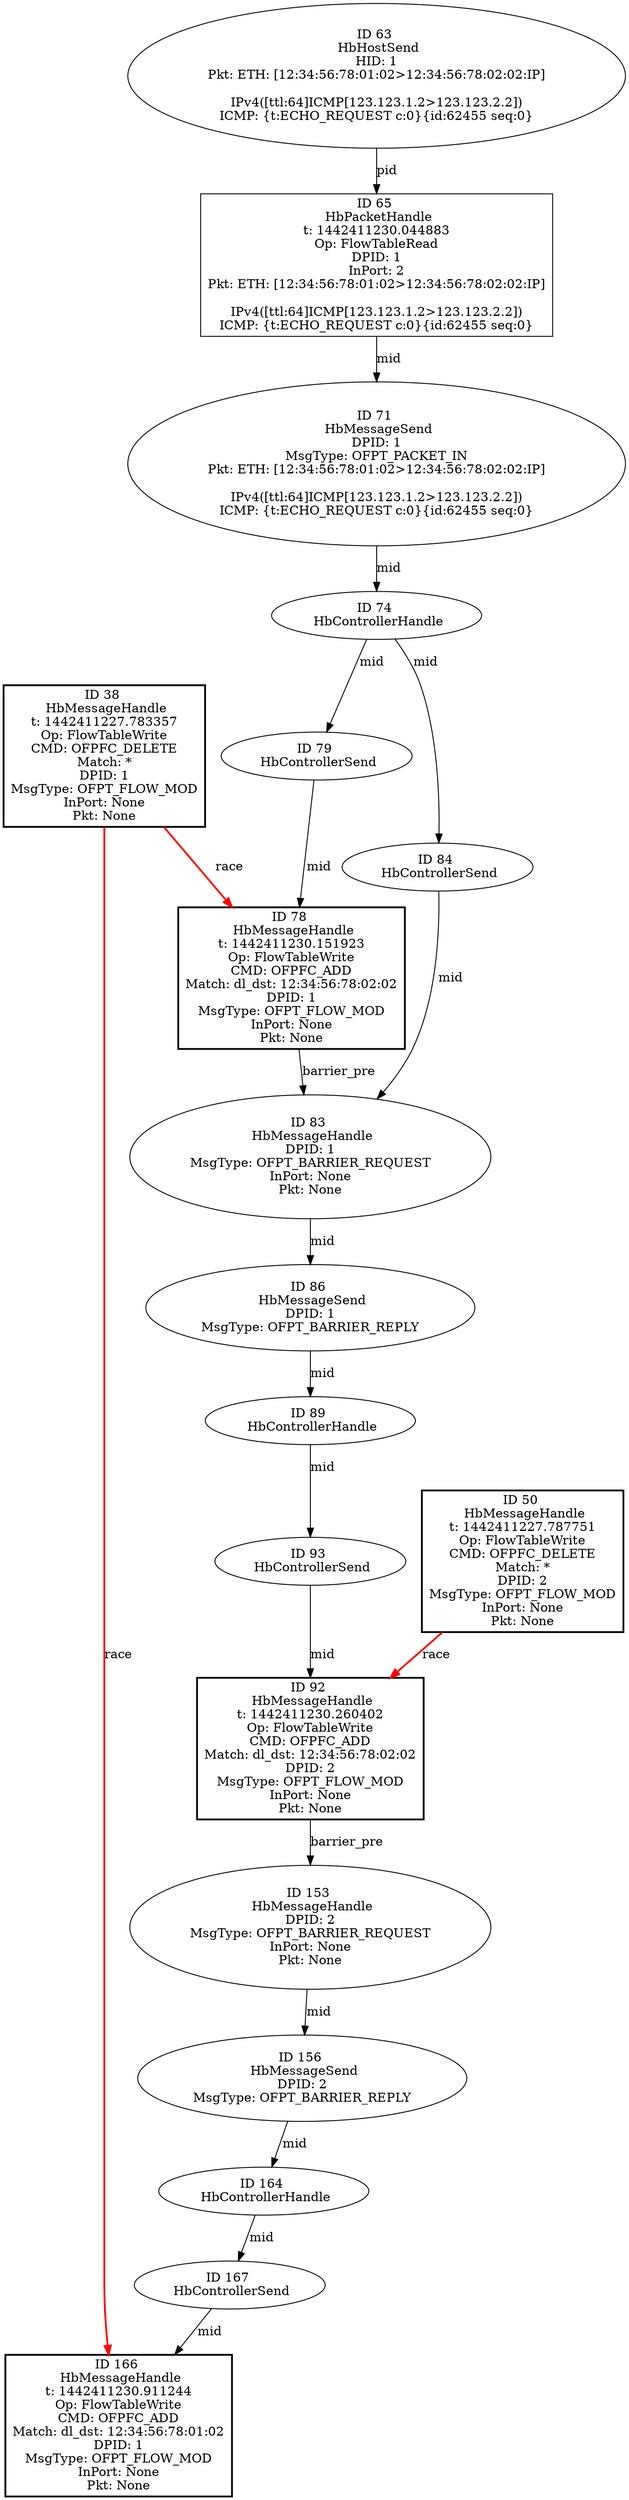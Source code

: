 strict digraph G {
65 [shape=box, event=<hb_events.HbPacketHandle object at 0x10a9db210>, label="ID 65 
 HbPacketHandle
t: 1442411230.044883
Op: FlowTableRead
DPID: 1
InPort: 2
Pkt: ETH: [12:34:56:78:01:02>12:34:56:78:02:02:IP]

IPv4([ttl:64]ICMP[123.123.1.2>123.123.2.2])
ICMP: {t:ECHO_REQUEST c:0}{id:62455 seq:0}"];
164 [shape=oval, event=<hb_events.HbControllerHandle object at 0x10a9ffd10>, label="ID 164 
 HbControllerHandle"];
38 [shape=box, style=bold, event=<hb_events.HbMessageHandle object at 0x10b0c5590>, label="ID 38 
 HbMessageHandle
t: 1442411227.783357
Op: FlowTableWrite
CMD: OFPFC_DELETE
Match: *
DPID: 1
MsgType: OFPT_FLOW_MOD
InPort: None
Pkt: None"];
166 [shape=box, style=bold, event=<hb_events.HbMessageHandle object at 0x10aa053d0>, label="ID 166 
 HbMessageHandle
t: 1442411230.911244
Op: FlowTableWrite
CMD: OFPFC_ADD
Match: dl_dst: 12:34:56:78:01:02
DPID: 1
MsgType: OFPT_FLOW_MOD
InPort: None
Pkt: None"];
71 [shape=oval, event=<hb_events.HbMessageSend object at 0x10a9db950>, label="ID 71 
 HbMessageSend
DPID: 1
MsgType: OFPT_PACKET_IN
Pkt: ETH: [12:34:56:78:01:02>12:34:56:78:02:02:IP]

IPv4([ttl:64]ICMP[123.123.1.2>123.123.2.2])
ICMP: {t:ECHO_REQUEST c:0}{id:62455 seq:0}"];
156 [shape=oval, event=<hb_events.HbMessageSend object at 0x10a9ffd90>, label="ID 156 
 HbMessageSend
DPID: 2
MsgType: OFPT_BARRIER_REPLY"];
74 [shape=oval, event=<hb_events.HbControllerHandle object at 0x10a9db990>, label="ID 74 
 HbControllerHandle"];
167 [shape=oval, event=<hb_events.HbControllerSend object at 0x10a9ffdd0>, label="ID 167 
 HbControllerSend"];
78 [shape=box, style=bold, event=<hb_events.HbMessageHandle object at 0x10a9dbb50>, label="ID 78 
 HbMessageHandle
t: 1442411230.151923
Op: FlowTableWrite
CMD: OFPFC_ADD
Match: dl_dst: 12:34:56:78:02:02
DPID: 1
MsgType: OFPT_FLOW_MOD
InPort: None
Pkt: None"];
79 [shape=oval, event=<hb_events.HbControllerSend object at 0x10a9db9d0>, label="ID 79 
 HbControllerSend"];
50 [shape=box, style=bold, event=<hb_events.HbMessageHandle object at 0x10b0ceb10>, label="ID 50 
 HbMessageHandle
t: 1442411227.787751
Op: FlowTableWrite
CMD: OFPFC_DELETE
Match: *
DPID: 2
MsgType: OFPT_FLOW_MOD
InPort: None
Pkt: None"];
83 [shape=oval, event=<hb_events.HbMessageHandle object at 0x10a9dbf10>, label="ID 83 
 HbMessageHandle
DPID: 1
MsgType: OFPT_BARRIER_REQUEST
InPort: None
Pkt: None"];
84 [shape=oval, event=<hb_events.HbControllerSend object at 0x10a9dbe90>, label="ID 84 
 HbControllerSend"];
86 [shape=oval, event=<hb_events.HbMessageSend object at 0x10a9dbf90>, label="ID 86 
 HbMessageSend
DPID: 1
MsgType: OFPT_BARRIER_REPLY"];
153 [shape=oval, event=<hb_events.HbMessageHandle object at 0x10a9ffa90>, label="ID 153 
 HbMessageHandle
DPID: 2
MsgType: OFPT_BARRIER_REQUEST
InPort: None
Pkt: None"];
89 [shape=oval, event=<hb_events.HbControllerHandle object at 0x10a9dbfd0>, label="ID 89 
 HbControllerHandle"];
92 [shape=box, style=bold, event=<hb_events.HbMessageHandle object at 0x10a9e71d0>, label="ID 92 
 HbMessageHandle
t: 1442411230.260402
Op: FlowTableWrite
CMD: OFPFC_ADD
Match: dl_dst: 12:34:56:78:02:02
DPID: 2
MsgType: OFPT_FLOW_MOD
InPort: None
Pkt: None"];
93 [shape=oval, event=<hb_events.HbControllerSend object at 0x10a9e7050>, label="ID 93 
 HbControllerSend"];
63 [shape=oval, event=<hb_events.HbHostSend object at 0x10b0ceed0>, label="ID 63 
 HbHostSend
HID: 1
Pkt: ETH: [12:34:56:78:01:02>12:34:56:78:02:02:IP]

IPv4([ttl:64]ICMP[123.123.1.2>123.123.2.2])
ICMP: {t:ECHO_REQUEST c:0}{id:62455 seq:0}"];
65 -> 71  [rel=mid, label=mid];
164 -> 167  [rel=mid, label=mid];
38 -> 166  [harmful=True, color=red, style=bold, rel=race, label=race];
38 -> 78  [harmful=True, color=red, style=bold, rel=race, label=race];
71 -> 74  [rel=mid, label=mid];
92 -> 153  [rel=barrier_pre, label=barrier_pre];
74 -> 84  [rel=mid, label=mid];
74 -> 79  [rel=mid, label=mid];
167 -> 166  [rel=mid, label=mid];
78 -> 83  [rel=barrier_pre, label=barrier_pre];
79 -> 78  [rel=mid, label=mid];
50 -> 92  [harmful=True, color=red, style=bold, rel=race, label=race];
83 -> 86  [rel=mid, label=mid];
84 -> 83  [rel=mid, label=mid];
86 -> 89  [rel=mid, label=mid];
89 -> 93  [rel=mid, label=mid];
153 -> 156  [rel=mid, label=mid];
156 -> 164  [rel=mid, label=mid];
93 -> 92  [rel=mid, label=mid];
63 -> 65  [rel=pid, label=pid];
}
